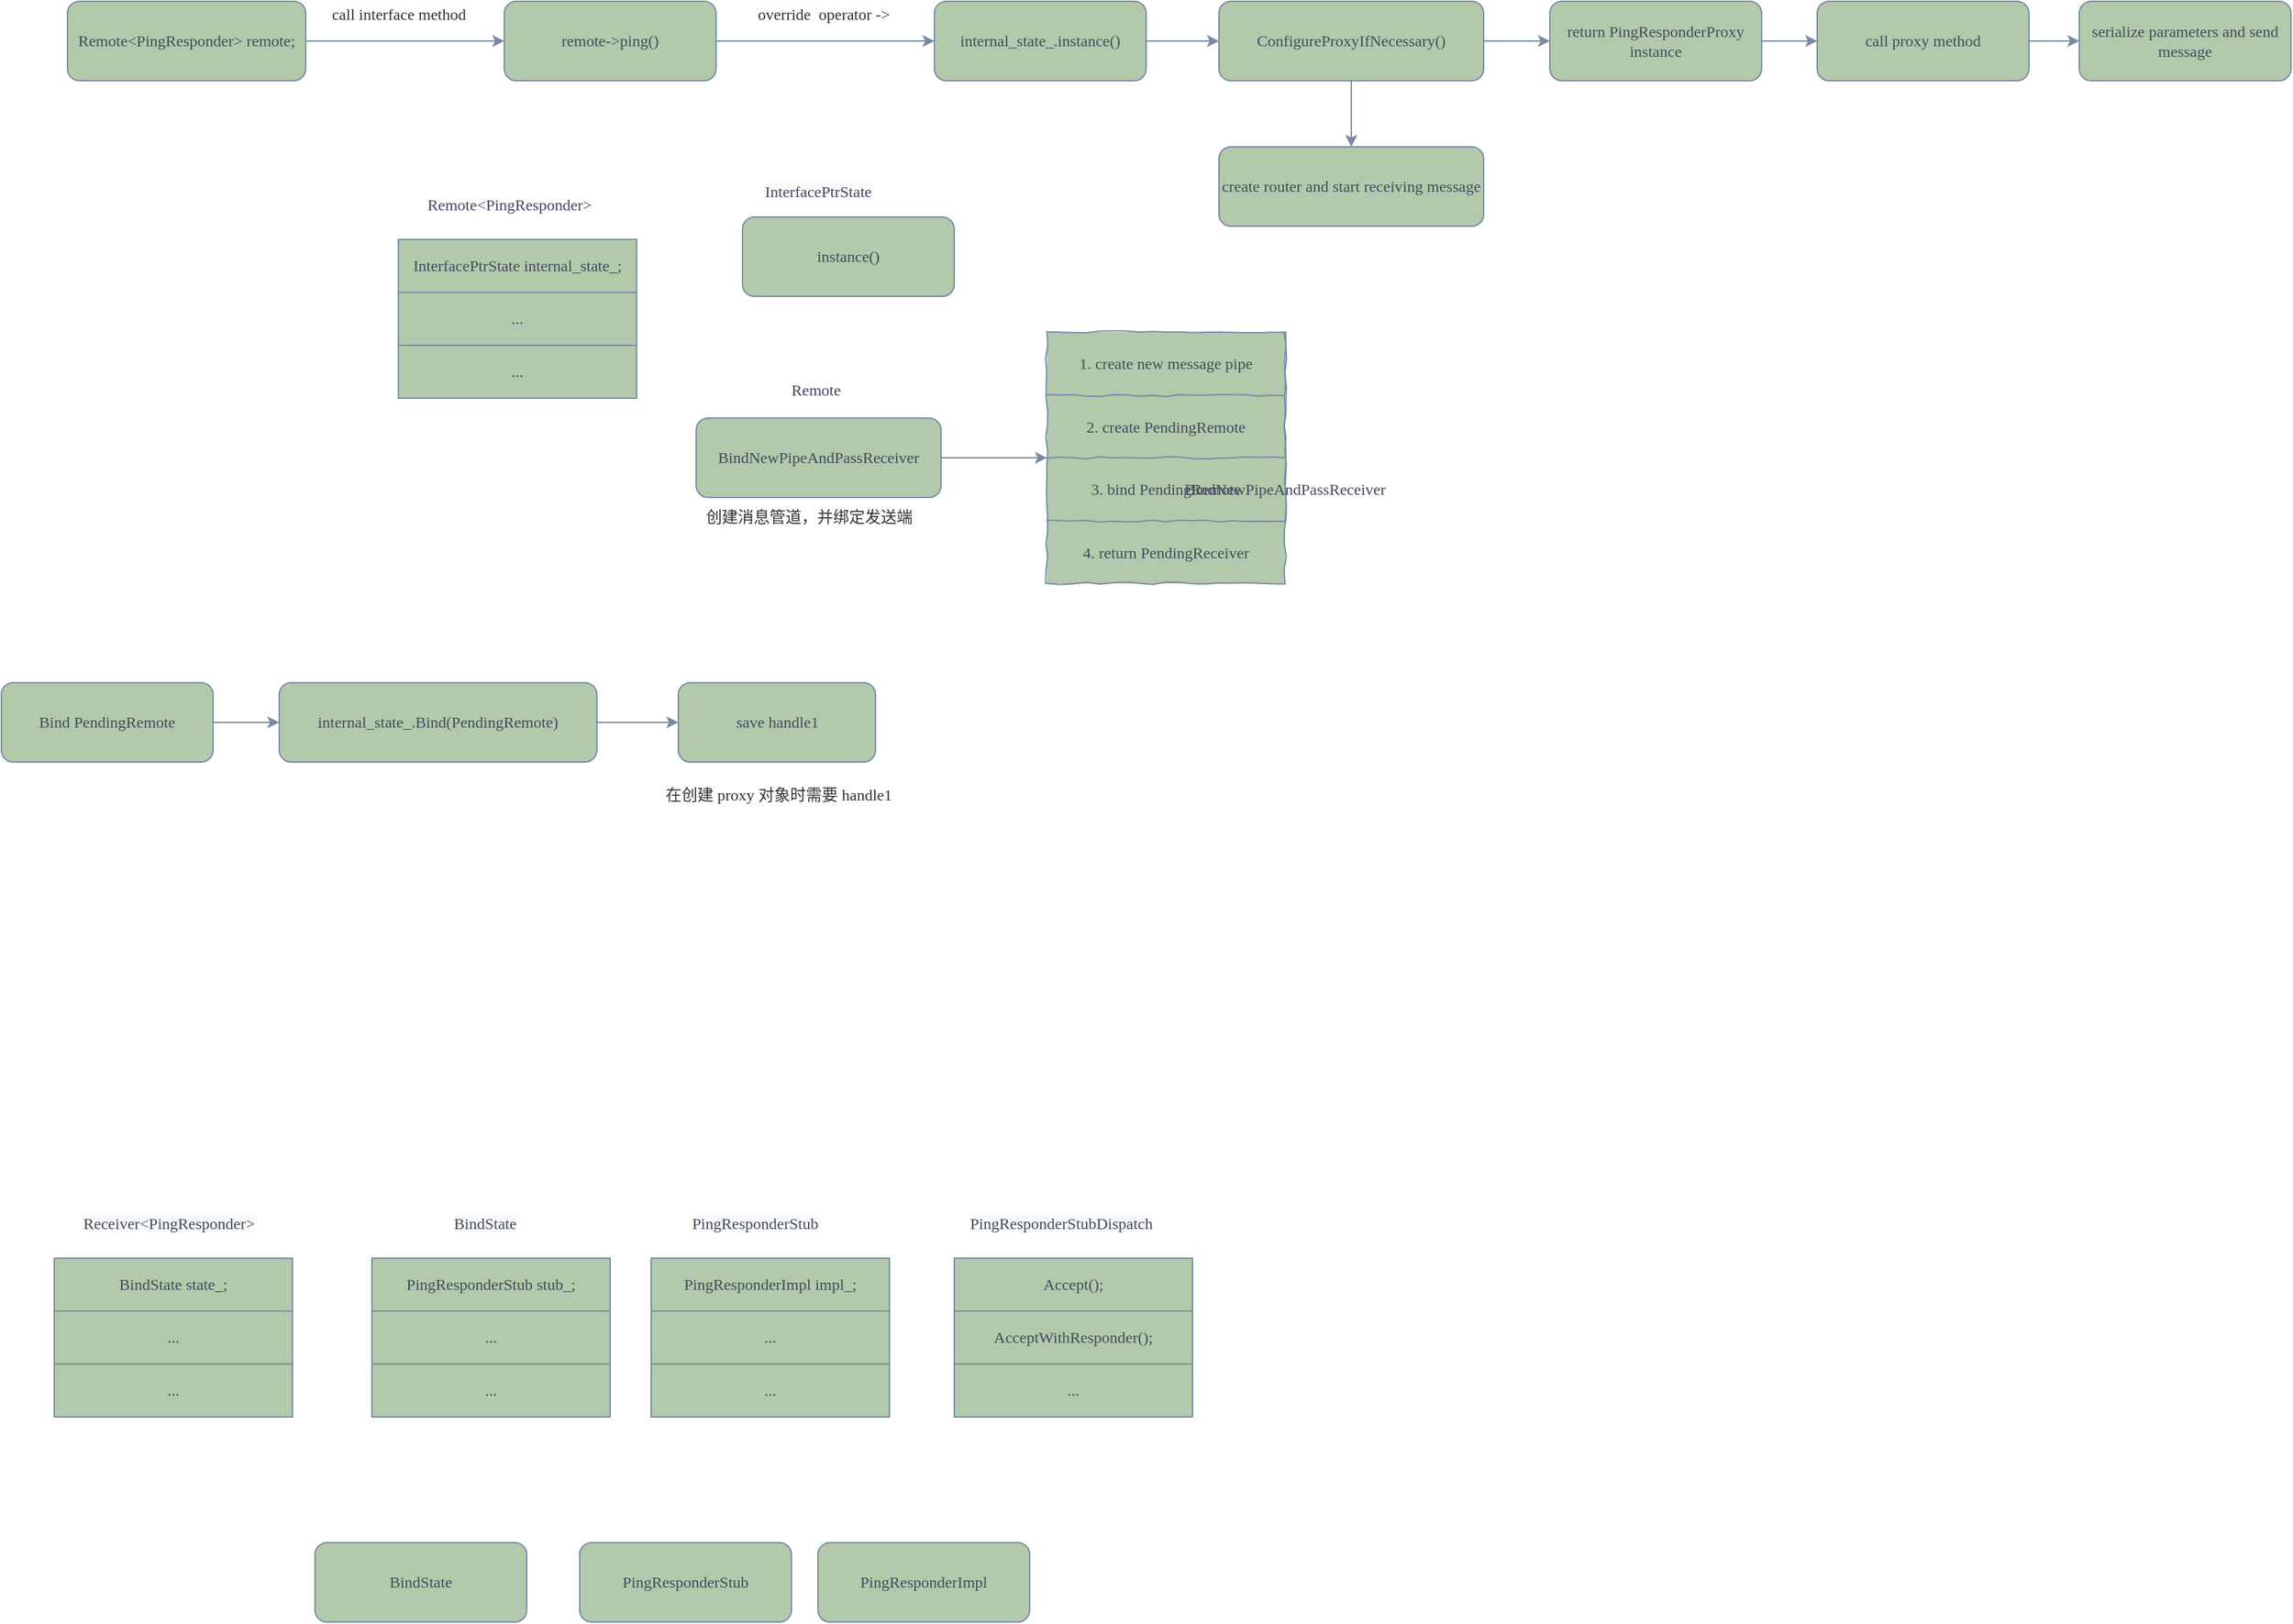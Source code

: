 <mxfile version="16.2.4" type="github" pages="2">
  <diagram id="xi3TrrNPuhg_sPIkacZI" name="process">
    <mxGraphModel dx="1115" dy="706" grid="1" gridSize="10" guides="1" tooltips="1" connect="1" arrows="1" fold="1" page="1" pageScale="1" pageWidth="827" pageHeight="1169" math="0" shadow="0">
      <root>
        <mxCell id="0" />
        <mxCell id="1" parent="0" />
        <mxCell id="MVywPx5-yM_pifzoiNPH-29" value="" style="edgeStyle=orthogonalEdgeStyle;curved=0;rounded=1;sketch=0;orthogonalLoop=1;jettySize=auto;html=1;fontFamily=Comic Sans MS;fontColor=#333333;strokeColor=#788AA3;fillColor=#B2C9AB;" edge="1" parent="1" source="r6RJ1fwWfys-dL125TPe-2" target="MVywPx5-yM_pifzoiNPH-28">
          <mxGeometry relative="1" as="geometry" />
        </mxCell>
        <mxCell id="r6RJ1fwWfys-dL125TPe-2" value="return PingResponderProxy instance" style="rounded=1;whiteSpace=wrap;html=1;sketch=0;fontColor=#46495D;strokeColor=#788AA3;fillColor=#B2C9AB;fontFamily=Comic Sans MS;" vertex="1" parent="1">
          <mxGeometry x="1230" y="70" width="160" height="60" as="geometry" />
        </mxCell>
        <mxCell id="r6RJ1fwWfys-dL125TPe-4" value="BindState" style="rounded=1;whiteSpace=wrap;html=1;sketch=0;fontColor=#46495D;strokeColor=#788AA3;fillColor=#B2C9AB;fontFamily=Comic Sans MS;" vertex="1" parent="1">
          <mxGeometry x="297" y="1235" width="160" height="60" as="geometry" />
        </mxCell>
        <mxCell id="r6RJ1fwWfys-dL125TPe-5" value="PingResponderStub" style="rounded=1;whiteSpace=wrap;html=1;sketch=0;fontColor=#46495D;strokeColor=#788AA3;fillColor=#B2C9AB;fontFamily=Comic Sans MS;" vertex="1" parent="1">
          <mxGeometry x="497" y="1235" width="160" height="60" as="geometry" />
        </mxCell>
        <mxCell id="r6RJ1fwWfys-dL125TPe-6" value="PingResponderImpl" style="rounded=1;whiteSpace=wrap;html=1;sketch=0;fontColor=#46495D;strokeColor=#788AA3;fillColor=#B2C9AB;fontFamily=Comic Sans MS;" vertex="1" parent="1">
          <mxGeometry x="677" y="1235" width="160" height="60" as="geometry" />
        </mxCell>
        <mxCell id="r6RJ1fwWfys-dL125TPe-7" value="" style="shape=table;startSize=0;container=1;collapsible=0;childLayout=tableLayout;rounded=0;sketch=0;fontFamily=Comic Sans MS;fontColor=#46495D;strokeColor=#788AA3;fillColor=#B2C9AB;" vertex="1" parent="1">
          <mxGeometry x="340" y="1020" width="180" height="120" as="geometry" />
        </mxCell>
        <mxCell id="r6RJ1fwWfys-dL125TPe-8" value="" style="shape=tableRow;horizontal=0;startSize=0;swimlaneHead=0;swimlaneBody=0;top=0;left=0;bottom=0;right=0;collapsible=0;dropTarget=0;fillColor=none;points=[[0,0.5],[1,0.5]];portConstraint=eastwest;rounded=0;sketch=0;fontFamily=Comic Sans MS;fontColor=#46495D;strokeColor=#788AA3;" vertex="1" parent="r6RJ1fwWfys-dL125TPe-7">
          <mxGeometry width="180" height="40" as="geometry" />
        </mxCell>
        <mxCell id="r6RJ1fwWfys-dL125TPe-9" value="&lt;span&gt;PingResponderStub stub_;&lt;/span&gt;" style="shape=partialRectangle;html=1;whiteSpace=wrap;connectable=0;overflow=hidden;fillColor=none;top=0;left=0;bottom=0;right=0;pointerEvents=1;rounded=0;sketch=0;fontFamily=Comic Sans MS;fontColor=#46495D;strokeColor=#788AA3;" vertex="1" parent="r6RJ1fwWfys-dL125TPe-8">
          <mxGeometry width="180" height="40" as="geometry">
            <mxRectangle width="180" height="40" as="alternateBounds" />
          </mxGeometry>
        </mxCell>
        <mxCell id="r6RJ1fwWfys-dL125TPe-10" value="" style="shape=tableRow;horizontal=0;startSize=0;swimlaneHead=0;swimlaneBody=0;top=0;left=0;bottom=0;right=0;collapsible=0;dropTarget=0;fillColor=none;points=[[0,0.5],[1,0.5]];portConstraint=eastwest;rounded=0;sketch=0;fontFamily=Comic Sans MS;fontColor=#46495D;strokeColor=#788AA3;" vertex="1" parent="r6RJ1fwWfys-dL125TPe-7">
          <mxGeometry y="40" width="180" height="40" as="geometry" />
        </mxCell>
        <mxCell id="r6RJ1fwWfys-dL125TPe-11" value="..." style="shape=partialRectangle;html=1;whiteSpace=wrap;connectable=0;overflow=hidden;fillColor=none;top=0;left=0;bottom=0;right=0;pointerEvents=1;rounded=0;sketch=0;fontFamily=Comic Sans MS;fontColor=#46495D;strokeColor=#788AA3;" vertex="1" parent="r6RJ1fwWfys-dL125TPe-10">
          <mxGeometry width="180" height="40" as="geometry">
            <mxRectangle width="180" height="40" as="alternateBounds" />
          </mxGeometry>
        </mxCell>
        <mxCell id="r6RJ1fwWfys-dL125TPe-12" value="" style="shape=tableRow;horizontal=0;startSize=0;swimlaneHead=0;swimlaneBody=0;top=0;left=0;bottom=0;right=0;collapsible=0;dropTarget=0;fillColor=none;points=[[0,0.5],[1,0.5]];portConstraint=eastwest;rounded=0;sketch=0;fontFamily=Comic Sans MS;fontColor=#46495D;strokeColor=#788AA3;" vertex="1" parent="r6RJ1fwWfys-dL125TPe-7">
          <mxGeometry y="80" width="180" height="40" as="geometry" />
        </mxCell>
        <mxCell id="r6RJ1fwWfys-dL125TPe-13" value="..." style="shape=partialRectangle;html=1;whiteSpace=wrap;connectable=0;overflow=hidden;fillColor=none;top=0;left=0;bottom=0;right=0;pointerEvents=1;rounded=0;sketch=0;fontFamily=Comic Sans MS;fontColor=#46495D;strokeColor=#788AA3;" vertex="1" parent="r6RJ1fwWfys-dL125TPe-12">
          <mxGeometry width="180" height="40" as="geometry">
            <mxRectangle width="180" height="40" as="alternateBounds" />
          </mxGeometry>
        </mxCell>
        <mxCell id="r6RJ1fwWfys-dL125TPe-14" value="" style="shape=table;startSize=0;container=1;collapsible=0;childLayout=tableLayout;rounded=0;sketch=0;fontFamily=Comic Sans MS;fontColor=#46495D;strokeColor=#788AA3;fillColor=#B2C9AB;" vertex="1" parent="1">
          <mxGeometry x="551" y="1020" width="180" height="120" as="geometry" />
        </mxCell>
        <mxCell id="r6RJ1fwWfys-dL125TPe-15" value="" style="shape=tableRow;horizontal=0;startSize=0;swimlaneHead=0;swimlaneBody=0;top=0;left=0;bottom=0;right=0;collapsible=0;dropTarget=0;fillColor=none;points=[[0,0.5],[1,0.5]];portConstraint=eastwest;rounded=0;sketch=0;fontFamily=Comic Sans MS;fontColor=#46495D;strokeColor=#788AA3;" vertex="1" parent="r6RJ1fwWfys-dL125TPe-14">
          <mxGeometry width="180" height="40" as="geometry" />
        </mxCell>
        <mxCell id="r6RJ1fwWfys-dL125TPe-16" value="PingResponderImpl&amp;nbsp;&lt;span&gt;impl_;&lt;/span&gt;" style="shape=partialRectangle;html=1;whiteSpace=wrap;connectable=0;overflow=hidden;fillColor=none;top=0;left=0;bottom=0;right=0;pointerEvents=1;rounded=0;sketch=0;fontFamily=Comic Sans MS;fontColor=#46495D;strokeColor=#788AA3;" vertex="1" parent="r6RJ1fwWfys-dL125TPe-15">
          <mxGeometry width="180" height="40" as="geometry">
            <mxRectangle width="180" height="40" as="alternateBounds" />
          </mxGeometry>
        </mxCell>
        <mxCell id="r6RJ1fwWfys-dL125TPe-17" value="" style="shape=tableRow;horizontal=0;startSize=0;swimlaneHead=0;swimlaneBody=0;top=0;left=0;bottom=0;right=0;collapsible=0;dropTarget=0;fillColor=none;points=[[0,0.5],[1,0.5]];portConstraint=eastwest;rounded=0;sketch=0;fontFamily=Comic Sans MS;fontColor=#46495D;strokeColor=#788AA3;" vertex="1" parent="r6RJ1fwWfys-dL125TPe-14">
          <mxGeometry y="40" width="180" height="40" as="geometry" />
        </mxCell>
        <mxCell id="r6RJ1fwWfys-dL125TPe-18" value="..." style="shape=partialRectangle;html=1;whiteSpace=wrap;connectable=0;overflow=hidden;fillColor=none;top=0;left=0;bottom=0;right=0;pointerEvents=1;rounded=0;sketch=0;fontFamily=Comic Sans MS;fontColor=#46495D;strokeColor=#788AA3;" vertex="1" parent="r6RJ1fwWfys-dL125TPe-17">
          <mxGeometry width="180" height="40" as="geometry">
            <mxRectangle width="180" height="40" as="alternateBounds" />
          </mxGeometry>
        </mxCell>
        <mxCell id="r6RJ1fwWfys-dL125TPe-19" value="" style="shape=tableRow;horizontal=0;startSize=0;swimlaneHead=0;swimlaneBody=0;top=0;left=0;bottom=0;right=0;collapsible=0;dropTarget=0;fillColor=none;points=[[0,0.5],[1,0.5]];portConstraint=eastwest;rounded=0;sketch=0;fontFamily=Comic Sans MS;fontColor=#46495D;strokeColor=#788AA3;" vertex="1" parent="r6RJ1fwWfys-dL125TPe-14">
          <mxGeometry y="80" width="180" height="40" as="geometry" />
        </mxCell>
        <mxCell id="r6RJ1fwWfys-dL125TPe-20" value="..." style="shape=partialRectangle;html=1;whiteSpace=wrap;connectable=0;overflow=hidden;fillColor=none;top=0;left=0;bottom=0;right=0;pointerEvents=1;rounded=0;sketch=0;fontFamily=Comic Sans MS;fontColor=#46495D;strokeColor=#788AA3;" vertex="1" parent="r6RJ1fwWfys-dL125TPe-19">
          <mxGeometry width="180" height="40" as="geometry">
            <mxRectangle width="180" height="40" as="alternateBounds" />
          </mxGeometry>
        </mxCell>
        <mxCell id="r6RJ1fwWfys-dL125TPe-21" value="&lt;meta charset=&quot;utf-8&quot;&gt;&lt;span style=&quot;color: rgb(70, 73, 93); font-family: &amp;quot;comic sans ms&amp;quot;; font-size: 12px; font-style: normal; font-weight: 400; letter-spacing: normal; text-align: center; text-indent: 0px; text-transform: none; word-spacing: 0px; background-color: rgb(248, 249, 250); display: inline; float: none;&quot;&gt;PingResponderStub&lt;/span&gt;" style="text;whiteSpace=wrap;html=1;fontFamily=Comic Sans MS;fontColor=#46495D;" vertex="1" parent="1">
          <mxGeometry x="580" y="980" width="130" height="30" as="geometry" />
        </mxCell>
        <mxCell id="r6RJ1fwWfys-dL125TPe-22" value="&lt;meta charset=&quot;utf-8&quot;&gt;&lt;span style=&quot;color: rgb(70, 73, 93); font-family: &amp;quot;comic sans ms&amp;quot;; font-size: 12px; font-style: normal; font-weight: 400; letter-spacing: normal; text-align: center; text-indent: 0px; text-transform: none; word-spacing: 0px; background-color: rgb(248, 249, 250); display: inline; float: none;&quot;&gt;BindState&lt;/span&gt;" style="text;whiteSpace=wrap;html=1;fontFamily=Comic Sans MS;fontColor=#46495D;" vertex="1" parent="1">
          <mxGeometry x="400" y="980" width="80" height="30" as="geometry" />
        </mxCell>
        <mxCell id="r6RJ1fwWfys-dL125TPe-26" value="" style="shape=table;startSize=0;container=1;collapsible=0;childLayout=tableLayout;rounded=0;sketch=0;fontFamily=Comic Sans MS;fontColor=#46495D;strokeColor=#788AA3;fillColor=#B2C9AB;" vertex="1" parent="1">
          <mxGeometry x="100" y="1020" width="180" height="120" as="geometry" />
        </mxCell>
        <mxCell id="r6RJ1fwWfys-dL125TPe-27" value="" style="shape=tableRow;horizontal=0;startSize=0;swimlaneHead=0;swimlaneBody=0;top=0;left=0;bottom=0;right=0;collapsible=0;dropTarget=0;fillColor=none;points=[[0,0.5],[1,0.5]];portConstraint=eastwest;rounded=0;sketch=0;fontFamily=Comic Sans MS;fontColor=#46495D;strokeColor=#788AA3;" vertex="1" parent="r6RJ1fwWfys-dL125TPe-26">
          <mxGeometry width="180" height="40" as="geometry" />
        </mxCell>
        <mxCell id="r6RJ1fwWfys-dL125TPe-28" value="BindState state_;" style="shape=partialRectangle;html=1;whiteSpace=wrap;connectable=0;overflow=hidden;fillColor=none;top=0;left=0;bottom=0;right=0;pointerEvents=1;rounded=0;sketch=0;fontFamily=Comic Sans MS;fontColor=#46495D;strokeColor=#788AA3;" vertex="1" parent="r6RJ1fwWfys-dL125TPe-27">
          <mxGeometry width="180" height="40" as="geometry">
            <mxRectangle width="180" height="40" as="alternateBounds" />
          </mxGeometry>
        </mxCell>
        <mxCell id="r6RJ1fwWfys-dL125TPe-29" value="" style="shape=tableRow;horizontal=0;startSize=0;swimlaneHead=0;swimlaneBody=0;top=0;left=0;bottom=0;right=0;collapsible=0;dropTarget=0;fillColor=none;points=[[0,0.5],[1,0.5]];portConstraint=eastwest;rounded=0;sketch=0;fontFamily=Comic Sans MS;fontColor=#46495D;strokeColor=#788AA3;" vertex="1" parent="r6RJ1fwWfys-dL125TPe-26">
          <mxGeometry y="40" width="180" height="40" as="geometry" />
        </mxCell>
        <mxCell id="r6RJ1fwWfys-dL125TPe-30" value="..." style="shape=partialRectangle;html=1;whiteSpace=wrap;connectable=0;overflow=hidden;fillColor=none;top=0;left=0;bottom=0;right=0;pointerEvents=1;rounded=0;sketch=0;fontFamily=Comic Sans MS;fontColor=#46495D;strokeColor=#788AA3;" vertex="1" parent="r6RJ1fwWfys-dL125TPe-29">
          <mxGeometry width="180" height="40" as="geometry">
            <mxRectangle width="180" height="40" as="alternateBounds" />
          </mxGeometry>
        </mxCell>
        <mxCell id="r6RJ1fwWfys-dL125TPe-31" value="" style="shape=tableRow;horizontal=0;startSize=0;swimlaneHead=0;swimlaneBody=0;top=0;left=0;bottom=0;right=0;collapsible=0;dropTarget=0;fillColor=none;points=[[0,0.5],[1,0.5]];portConstraint=eastwest;rounded=0;sketch=0;fontFamily=Comic Sans MS;fontColor=#46495D;strokeColor=#788AA3;" vertex="1" parent="r6RJ1fwWfys-dL125TPe-26">
          <mxGeometry y="80" width="180" height="40" as="geometry" />
        </mxCell>
        <mxCell id="r6RJ1fwWfys-dL125TPe-32" value="..." style="shape=partialRectangle;html=1;whiteSpace=wrap;connectable=0;overflow=hidden;fillColor=none;top=0;left=0;bottom=0;right=0;pointerEvents=1;rounded=0;sketch=0;fontFamily=Comic Sans MS;fontColor=#46495D;strokeColor=#788AA3;" vertex="1" parent="r6RJ1fwWfys-dL125TPe-31">
          <mxGeometry width="180" height="40" as="geometry">
            <mxRectangle width="180" height="40" as="alternateBounds" />
          </mxGeometry>
        </mxCell>
        <mxCell id="r6RJ1fwWfys-dL125TPe-33" value="&lt;meta charset=&quot;utf-8&quot;&gt;&lt;span style=&quot;color: rgb(70, 73, 93); font-family: &amp;quot;comic sans ms&amp;quot;; font-size: 12px; font-style: normal; font-weight: 400; letter-spacing: normal; text-align: center; text-indent: 0px; text-transform: none; word-spacing: 0px; background-color: rgb(248, 249, 250); display: inline; float: none;&quot;&gt;Receiver&amp;lt;PingResponder&amp;gt;&lt;/span&gt;" style="text;whiteSpace=wrap;html=1;fontFamily=Comic Sans MS;fontColor=#46495D;" vertex="1" parent="1">
          <mxGeometry x="120" y="980" width="160" height="30" as="geometry" />
        </mxCell>
        <mxCell id="r6RJ1fwWfys-dL125TPe-36" value="" style="shape=table;startSize=0;container=1;collapsible=0;childLayout=tableLayout;rounded=0;sketch=0;fontFamily=Comic Sans MS;fontColor=#46495D;strokeColor=#788AA3;fillColor=#B2C9AB;" vertex="1" parent="1">
          <mxGeometry x="360" y="250" width="180" height="120" as="geometry" />
        </mxCell>
        <mxCell id="r6RJ1fwWfys-dL125TPe-37" value="" style="shape=tableRow;horizontal=0;startSize=0;swimlaneHead=0;swimlaneBody=0;top=0;left=0;bottom=0;right=0;collapsible=0;dropTarget=0;fillColor=none;points=[[0,0.5],[1,0.5]];portConstraint=eastwest;rounded=0;sketch=0;fontFamily=Comic Sans MS;fontColor=#46495D;strokeColor=#788AA3;" vertex="1" parent="r6RJ1fwWfys-dL125TPe-36">
          <mxGeometry width="180" height="40" as="geometry" />
        </mxCell>
        <mxCell id="r6RJ1fwWfys-dL125TPe-38" value="InterfacePtrState internal_state_;" style="shape=partialRectangle;html=1;whiteSpace=wrap;connectable=0;overflow=hidden;fillColor=none;top=0;left=0;bottom=0;right=0;pointerEvents=1;rounded=0;sketch=0;fontFamily=Comic Sans MS;fontColor=#46495D;strokeColor=#788AA3;" vertex="1" parent="r6RJ1fwWfys-dL125TPe-37">
          <mxGeometry width="180" height="40" as="geometry">
            <mxRectangle width="180" height="40" as="alternateBounds" />
          </mxGeometry>
        </mxCell>
        <mxCell id="r6RJ1fwWfys-dL125TPe-39" value="" style="shape=tableRow;horizontal=0;startSize=0;swimlaneHead=0;swimlaneBody=0;top=0;left=0;bottom=0;right=0;collapsible=0;dropTarget=0;fillColor=none;points=[[0,0.5],[1,0.5]];portConstraint=eastwest;rounded=0;sketch=0;fontFamily=Comic Sans MS;fontColor=#46495D;strokeColor=#788AA3;" vertex="1" parent="r6RJ1fwWfys-dL125TPe-36">
          <mxGeometry y="40" width="180" height="40" as="geometry" />
        </mxCell>
        <mxCell id="r6RJ1fwWfys-dL125TPe-40" value="..." style="shape=partialRectangle;html=1;whiteSpace=wrap;connectable=0;overflow=hidden;fillColor=none;top=0;left=0;bottom=0;right=0;pointerEvents=1;rounded=0;sketch=0;fontFamily=Comic Sans MS;fontColor=#46495D;strokeColor=#788AA3;" vertex="1" parent="r6RJ1fwWfys-dL125TPe-39">
          <mxGeometry width="180" height="40" as="geometry">
            <mxRectangle width="180" height="40" as="alternateBounds" />
          </mxGeometry>
        </mxCell>
        <mxCell id="r6RJ1fwWfys-dL125TPe-41" value="" style="shape=tableRow;horizontal=0;startSize=0;swimlaneHead=0;swimlaneBody=0;top=0;left=0;bottom=0;right=0;collapsible=0;dropTarget=0;fillColor=none;points=[[0,0.5],[1,0.5]];portConstraint=eastwest;rounded=0;sketch=0;fontFamily=Comic Sans MS;fontColor=#46495D;strokeColor=#788AA3;" vertex="1" parent="r6RJ1fwWfys-dL125TPe-36">
          <mxGeometry y="80" width="180" height="40" as="geometry" />
        </mxCell>
        <mxCell id="r6RJ1fwWfys-dL125TPe-42" value="..." style="shape=partialRectangle;html=1;whiteSpace=wrap;connectable=0;overflow=hidden;fillColor=none;top=0;left=0;bottom=0;right=0;pointerEvents=1;rounded=0;sketch=0;fontFamily=Comic Sans MS;fontColor=#46495D;strokeColor=#788AA3;" vertex="1" parent="r6RJ1fwWfys-dL125TPe-41">
          <mxGeometry width="180" height="40" as="geometry">
            <mxRectangle width="180" height="40" as="alternateBounds" />
          </mxGeometry>
        </mxCell>
        <mxCell id="r6RJ1fwWfys-dL125TPe-43" value="&lt;span style=&quot;text-align: center&quot;&gt;Remote&amp;lt;PingResponder&amp;gt;&lt;/span&gt;" style="text;whiteSpace=wrap;html=1;fontFamily=Comic Sans MS;fontColor=#46495D;" vertex="1" parent="1">
          <mxGeometry x="380" y="210" width="160" height="30" as="geometry" />
        </mxCell>
        <mxCell id="r6RJ1fwWfys-dL125TPe-44" value="instance()" style="rounded=1;whiteSpace=wrap;html=1;sketch=0;fontColor=#46495D;strokeColor=#788AA3;fillColor=#B2C9AB;fontFamily=Comic Sans MS;" vertex="1" parent="1">
          <mxGeometry x="620" y="233" width="160" height="60" as="geometry" />
        </mxCell>
        <mxCell id="MVywPx5-yM_pifzoiNPH-27" value="" style="edgeStyle=orthogonalEdgeStyle;curved=0;rounded=1;sketch=0;orthogonalLoop=1;jettySize=auto;html=1;fontFamily=Comic Sans MS;fontColor=#333333;strokeColor=#788AA3;fillColor=#B2C9AB;" edge="1" parent="1" source="r6RJ1fwWfys-dL125TPe-45" target="r6RJ1fwWfys-dL125TPe-2">
          <mxGeometry relative="1" as="geometry" />
        </mxCell>
        <mxCell id="MVywPx5-yM_pifzoiNPH-41" value="" style="edgeStyle=orthogonalEdgeStyle;curved=0;rounded=1;sketch=0;orthogonalLoop=1;jettySize=auto;html=1;fontFamily=Comic Sans MS;fontColor=#333333;strokeColor=#788AA3;fillColor=#B2C9AB;" edge="1" parent="1" source="r6RJ1fwWfys-dL125TPe-45" target="MVywPx5-yM_pifzoiNPH-40">
          <mxGeometry relative="1" as="geometry" />
        </mxCell>
        <mxCell id="r6RJ1fwWfys-dL125TPe-45" value="ConfigureProxyIfNecessary()" style="rounded=1;whiteSpace=wrap;html=1;sketch=0;fontColor=#46495D;strokeColor=#788AA3;fillColor=#B2C9AB;fontFamily=Comic Sans MS;" vertex="1" parent="1">
          <mxGeometry x="980" y="70" width="200" height="60" as="geometry" />
        </mxCell>
        <mxCell id="r6RJ1fwWfys-dL125TPe-46" value="&lt;meta charset=&quot;utf-8&quot;&gt;&lt;span style=&quot;color: rgb(70, 73, 93); font-family: &amp;quot;comic sans ms&amp;quot;; font-size: 12px; font-style: normal; font-weight: 400; letter-spacing: normal; text-align: center; text-indent: 0px; text-transform: none; word-spacing: 0px; background-color: rgb(248, 249, 250); display: inline; float: none;&quot;&gt;InterfacePtrState&lt;/span&gt;" style="text;whiteSpace=wrap;html=1;fontFamily=Comic Sans MS;fontColor=#46495D;" vertex="1" parent="1">
          <mxGeometry x="635" y="200" width="130" height="30" as="geometry" />
        </mxCell>
        <mxCell id="r6RJ1fwWfys-dL125TPe-47" value="&lt;meta charset=&quot;utf-8&quot;&gt;&lt;span style=&quot;color: rgb(70, 73, 93); font-family: &amp;quot;comic sans ms&amp;quot;; font-size: 12px; font-style: normal; font-weight: 400; letter-spacing: normal; text-align: center; text-indent: 0px; text-transform: none; word-spacing: 0px; background-color: rgb(248, 249, 250); display: inline; float: none;&quot;&gt;PingResponderStubDispatch&lt;/span&gt;" style="text;whiteSpace=wrap;html=1;fontFamily=Comic Sans MS;fontColor=#46495D;" vertex="1" parent="1">
          <mxGeometry x="790" y="980" width="180" height="30" as="geometry" />
        </mxCell>
        <mxCell id="r6RJ1fwWfys-dL125TPe-48" value="" style="shape=table;startSize=0;container=1;collapsible=0;childLayout=tableLayout;rounded=0;sketch=0;fontFamily=Comic Sans MS;fontColor=#46495D;strokeColor=#788AA3;fillColor=#B2C9AB;" vertex="1" parent="1">
          <mxGeometry x="780" y="1020" width="180" height="120" as="geometry" />
        </mxCell>
        <mxCell id="r6RJ1fwWfys-dL125TPe-49" value="" style="shape=tableRow;horizontal=0;startSize=0;swimlaneHead=0;swimlaneBody=0;top=0;left=0;bottom=0;right=0;collapsible=0;dropTarget=0;fillColor=none;points=[[0,0.5],[1,0.5]];portConstraint=eastwest;rounded=0;sketch=0;fontFamily=Comic Sans MS;fontColor=#46495D;strokeColor=#788AA3;" vertex="1" parent="r6RJ1fwWfys-dL125TPe-48">
          <mxGeometry width="180" height="40" as="geometry" />
        </mxCell>
        <mxCell id="r6RJ1fwWfys-dL125TPe-50" value="&lt;span style=&quot;text-align: left&quot;&gt;Accept();&lt;/span&gt;" style="shape=partialRectangle;html=1;whiteSpace=wrap;connectable=0;overflow=hidden;fillColor=none;top=0;left=0;bottom=0;right=0;pointerEvents=1;rounded=0;sketch=0;fontFamily=Comic Sans MS;fontColor=#46495D;strokeColor=#788AA3;" vertex="1" parent="r6RJ1fwWfys-dL125TPe-49">
          <mxGeometry width="180" height="40" as="geometry">
            <mxRectangle width="180" height="40" as="alternateBounds" />
          </mxGeometry>
        </mxCell>
        <mxCell id="r6RJ1fwWfys-dL125TPe-51" value="" style="shape=tableRow;horizontal=0;startSize=0;swimlaneHead=0;swimlaneBody=0;top=0;left=0;bottom=0;right=0;collapsible=0;dropTarget=0;fillColor=none;points=[[0,0.5],[1,0.5]];portConstraint=eastwest;rounded=0;sketch=0;fontFamily=Comic Sans MS;fontColor=#46495D;strokeColor=#788AA3;" vertex="1" parent="r6RJ1fwWfys-dL125TPe-48">
          <mxGeometry y="40" width="180" height="40" as="geometry" />
        </mxCell>
        <mxCell id="r6RJ1fwWfys-dL125TPe-52" value="&lt;span style=&quot;text-align: left&quot;&gt;AcceptWithResponder();&lt;/span&gt;" style="shape=partialRectangle;html=1;whiteSpace=wrap;connectable=0;overflow=hidden;fillColor=none;top=0;left=0;bottom=0;right=0;pointerEvents=1;rounded=0;sketch=0;fontFamily=Comic Sans MS;fontColor=#46495D;strokeColor=#788AA3;" vertex="1" parent="r6RJ1fwWfys-dL125TPe-51">
          <mxGeometry width="180" height="40" as="geometry">
            <mxRectangle width="180" height="40" as="alternateBounds" />
          </mxGeometry>
        </mxCell>
        <mxCell id="r6RJ1fwWfys-dL125TPe-53" value="" style="shape=tableRow;horizontal=0;startSize=0;swimlaneHead=0;swimlaneBody=0;top=0;left=0;bottom=0;right=0;collapsible=0;dropTarget=0;fillColor=none;points=[[0,0.5],[1,0.5]];portConstraint=eastwest;rounded=0;sketch=0;fontFamily=Comic Sans MS;fontColor=#46495D;strokeColor=#788AA3;" vertex="1" parent="r6RJ1fwWfys-dL125TPe-48">
          <mxGeometry y="80" width="180" height="40" as="geometry" />
        </mxCell>
        <mxCell id="r6RJ1fwWfys-dL125TPe-54" value="..." style="shape=partialRectangle;html=1;whiteSpace=wrap;connectable=0;overflow=hidden;fillColor=none;top=0;left=0;bottom=0;right=0;pointerEvents=1;rounded=0;sketch=0;fontFamily=Comic Sans MS;fontColor=#46495D;strokeColor=#788AA3;" vertex="1" parent="r6RJ1fwWfys-dL125TPe-53">
          <mxGeometry width="180" height="40" as="geometry">
            <mxRectangle width="180" height="40" as="alternateBounds" />
          </mxGeometry>
        </mxCell>
        <mxCell id="r6RJ1fwWfys-dL125TPe-55" value="serialize parameters and send message" style="rounded=1;whiteSpace=wrap;html=1;sketch=0;fontColor=#46495D;strokeColor=#788AA3;fillColor=#B2C9AB;fontFamily=Comic Sans MS;" vertex="1" parent="1">
          <mxGeometry x="1630" y="70" width="160" height="60" as="geometry" />
        </mxCell>
        <mxCell id="MVywPx5-yM_pifzoiNPH-15" value="" style="edgeStyle=orthogonalEdgeStyle;curved=0;rounded=1;sketch=0;orthogonalLoop=1;jettySize=auto;html=1;fontFamily=Comic Sans MS;fontColor=#333333;strokeColor=#788AA3;fillColor=#B2C9AB;" edge="1" parent="1" source="MVywPx5-yM_pifzoiNPH-1" target="MVywPx5-yM_pifzoiNPH-14">
          <mxGeometry relative="1" as="geometry" />
        </mxCell>
        <mxCell id="MVywPx5-yM_pifzoiNPH-17" value="" style="edgeStyle=orthogonalEdgeStyle;curved=0;rounded=1;sketch=0;orthogonalLoop=1;jettySize=auto;html=1;fontFamily=Comic Sans MS;fontColor=#333333;strokeColor=#788AA3;fillColor=#B2C9AB;" edge="1" parent="1" source="MVywPx5-yM_pifzoiNPH-1">
          <mxGeometry relative="1" as="geometry">
            <mxPoint x="850" y="415" as="targetPoint" />
          </mxGeometry>
        </mxCell>
        <mxCell id="MVywPx5-yM_pifzoiNPH-1" value="BindNewPipeAndPassReceiver" style="rounded=1;whiteSpace=wrap;html=1;sketch=0;fontColor=#46495D;strokeColor=#788AA3;fillColor=#B2C9AB;fontFamily=Comic Sans MS;" vertex="1" parent="1">
          <mxGeometry x="585" y="385" width="185" height="60" as="geometry" />
        </mxCell>
        <mxCell id="MVywPx5-yM_pifzoiNPH-4" value="" style="shape=table;startSize=0;container=1;collapsible=0;childLayout=tableLayout;rounded=0;sketch=0;fontFamily=Comic Sans MS;fontColor=#46495D;strokeColor=#788AA3;fillColor=#B2C9AB;comic=1;autosize=0;treeFolding=0;moveCells=0;resizeHeight=0;metaEdit=0;" vertex="1" parent="1">
          <mxGeometry x="850" y="320" width="180" height="190" as="geometry" />
        </mxCell>
        <mxCell id="MVywPx5-yM_pifzoiNPH-5" value="" style="shape=tableRow;horizontal=0;startSize=0;swimlaneHead=0;swimlaneBody=0;top=0;left=0;bottom=0;right=0;collapsible=0;dropTarget=0;fillColor=none;points=[[0,0.5],[1,0.5]];portConstraint=eastwest;rounded=0;sketch=0;fontFamily=Comic Sans MS;fontColor=#46495D;strokeColor=#788AA3;" vertex="1" parent="MVywPx5-yM_pifzoiNPH-4">
          <mxGeometry width="180" height="48" as="geometry" />
        </mxCell>
        <mxCell id="MVywPx5-yM_pifzoiNPH-6" value="1. create new message pipe" style="shape=partialRectangle;html=1;whiteSpace=wrap;connectable=0;overflow=hidden;fillColor=none;top=0;left=0;bottom=0;right=0;pointerEvents=1;rounded=0;sketch=0;fontFamily=Comic Sans MS;fontColor=#46495D;strokeColor=#788AA3;" vertex="1" parent="MVywPx5-yM_pifzoiNPH-5">
          <mxGeometry width="180" height="48" as="geometry">
            <mxRectangle width="180" height="48" as="alternateBounds" />
          </mxGeometry>
        </mxCell>
        <mxCell id="MVywPx5-yM_pifzoiNPH-7" value="" style="shape=tableRow;horizontal=0;startSize=0;swimlaneHead=0;swimlaneBody=0;top=0;left=0;bottom=0;right=0;collapsible=0;dropTarget=0;fillColor=none;points=[[0,0.5],[1,0.5]];portConstraint=eastwest;rounded=0;sketch=0;fontFamily=Comic Sans MS;fontColor=#46495D;strokeColor=#788AA3;" vertex="1" parent="MVywPx5-yM_pifzoiNPH-4">
          <mxGeometry y="48" width="180" height="47" as="geometry" />
        </mxCell>
        <mxCell id="MVywPx5-yM_pifzoiNPH-8" value="&lt;div style=&quot;text-align: left&quot;&gt;&lt;span&gt;2. create PendingRemote&lt;/span&gt;&lt;/div&gt;" style="shape=partialRectangle;html=1;whiteSpace=wrap;connectable=0;overflow=hidden;fillColor=none;top=0;left=0;bottom=0;right=0;pointerEvents=1;rounded=0;sketch=0;fontFamily=Comic Sans MS;fontColor=#46495D;strokeColor=#788AA3;" vertex="1" parent="MVywPx5-yM_pifzoiNPH-7">
          <mxGeometry width="180" height="47" as="geometry">
            <mxRectangle width="180" height="47" as="alternateBounds" />
          </mxGeometry>
        </mxCell>
        <mxCell id="MVywPx5-yM_pifzoiNPH-9" value="" style="shape=tableRow;horizontal=0;startSize=0;swimlaneHead=0;swimlaneBody=0;top=0;left=0;bottom=0;right=0;collapsible=0;dropTarget=0;fillColor=none;points=[[0,0.5],[1,0.5]];portConstraint=eastwest;rounded=0;sketch=0;fontFamily=Comic Sans MS;fontColor=#46495D;strokeColor=#788AA3;" vertex="1" parent="MVywPx5-yM_pifzoiNPH-4">
          <mxGeometry y="95" width="180" height="48" as="geometry" />
        </mxCell>
        <mxCell id="MVywPx5-yM_pifzoiNPH-10" value="3. bind PendingRemote" style="shape=partialRectangle;html=1;whiteSpace=wrap;connectable=0;overflow=hidden;fillColor=none;top=0;left=0;bottom=0;right=0;pointerEvents=1;rounded=0;sketch=0;fontFamily=Comic Sans MS;fontColor=#46495D;strokeColor=#788AA3;" vertex="1" parent="MVywPx5-yM_pifzoiNPH-9">
          <mxGeometry width="180" height="48" as="geometry">
            <mxRectangle width="180" height="48" as="alternateBounds" />
          </mxGeometry>
        </mxCell>
        <mxCell id="MVywPx5-yM_pifzoiNPH-14" value="BindNewPipeAndPassReceiver" style="rounded=1;whiteSpace=wrap;html=1;sketch=0;fontColor=#46495D;strokeColor=#788AA3;fillColor=#B2C9AB;fontFamily=Comic Sans MS;" vertex="1" parent="MVywPx5-yM_pifzoiNPH-9">
          <mxGeometry x="180" width="NaN" height="48" as="geometry">
            <mxRectangle width="NaN" height="48" as="alternateBounds" />
          </mxGeometry>
        </mxCell>
        <mxCell id="MVywPx5-yM_pifzoiNPH-11" value="" style="shape=tableRow;horizontal=0;startSize=0;swimlaneHead=0;swimlaneBody=0;top=0;left=0;bottom=0;right=0;collapsible=0;dropTarget=0;fillColor=none;points=[[0,0.5],[1,0.5]];portConstraint=eastwest;rounded=0;sketch=0;fontFamily=Comic Sans MS;fontColor=#46495D;strokeColor=#788AA3;" vertex="1" parent="MVywPx5-yM_pifzoiNPH-4">
          <mxGeometry y="143" width="180" height="47" as="geometry" />
        </mxCell>
        <mxCell id="MVywPx5-yM_pifzoiNPH-12" value="4. return PendingReceiver" style="shape=partialRectangle;html=1;whiteSpace=wrap;connectable=0;overflow=hidden;fillColor=none;top=0;left=0;bottom=0;right=0;pointerEvents=1;rounded=0;sketch=0;fontFamily=Comic Sans MS;fontColor=#46495D;strokeColor=#788AA3;" vertex="1" parent="MVywPx5-yM_pifzoiNPH-11">
          <mxGeometry width="180" height="47" as="geometry">
            <mxRectangle width="180" height="47" as="alternateBounds" />
          </mxGeometry>
        </mxCell>
        <mxCell id="MVywPx5-yM_pifzoiNPH-13" value="创建消息管道，并绑定发送端" style="text;html=1;align=center;verticalAlign=middle;resizable=0;points=[];autosize=1;strokeColor=none;fillColor=none;fontFamily=Comic Sans MS;fontColor=#333333;" vertex="1" parent="1">
          <mxGeometry x="585" y="450" width="170" height="20" as="geometry" />
        </mxCell>
        <mxCell id="MVywPx5-yM_pifzoiNPH-18" value="&lt;span style=&quot;text-align: center&quot;&gt;Remote&lt;/span&gt;" style="text;whiteSpace=wrap;html=1;fontFamily=Comic Sans MS;fontColor=#46495D;" vertex="1" parent="1">
          <mxGeometry x="655" y="350" width="45" height="30" as="geometry" />
        </mxCell>
        <mxCell id="MVywPx5-yM_pifzoiNPH-24" value="" style="edgeStyle=orthogonalEdgeStyle;curved=0;rounded=1;sketch=0;orthogonalLoop=1;jettySize=auto;html=1;fontFamily=Comic Sans MS;fontColor=#333333;strokeColor=#788AA3;fillColor=#B2C9AB;" edge="1" parent="1" source="MVywPx5-yM_pifzoiNPH-19" target="MVywPx5-yM_pifzoiNPH-23">
          <mxGeometry relative="1" as="geometry" />
        </mxCell>
        <mxCell id="MVywPx5-yM_pifzoiNPH-19" value="remote-&amp;gt;ping()" style="rounded=1;whiteSpace=wrap;html=1;sketch=0;fontColor=#46495D;strokeColor=#788AA3;fillColor=#B2C9AB;fontFamily=Comic Sans MS;" vertex="1" parent="1">
          <mxGeometry x="440" y="70" width="160" height="60" as="geometry" />
        </mxCell>
        <mxCell id="MVywPx5-yM_pifzoiNPH-20" value="call interface method" style="text;html=1;align=center;verticalAlign=middle;resizable=0;points=[];autosize=1;strokeColor=none;fillColor=none;fontFamily=Comic Sans MS;fontColor=#333333;" vertex="1" parent="1">
          <mxGeometry x="290" y="70" width="140" height="20" as="geometry" />
        </mxCell>
        <mxCell id="MVywPx5-yM_pifzoiNPH-22" value="" style="edgeStyle=orthogonalEdgeStyle;curved=0;rounded=1;sketch=0;orthogonalLoop=1;jettySize=auto;html=1;fontFamily=Comic Sans MS;fontColor=#333333;strokeColor=#788AA3;fillColor=#B2C9AB;" edge="1" parent="1" source="MVywPx5-yM_pifzoiNPH-21" target="MVywPx5-yM_pifzoiNPH-19">
          <mxGeometry relative="1" as="geometry" />
        </mxCell>
        <mxCell id="MVywPx5-yM_pifzoiNPH-21" value="Remote&amp;lt;PingResponder&amp;gt; remote;" style="rounded=1;whiteSpace=wrap;html=1;sketch=0;fontColor=#46495D;strokeColor=#788AA3;fillColor=#B2C9AB;fontFamily=Comic Sans MS;" vertex="1" parent="1">
          <mxGeometry x="110" y="70" width="180" height="60" as="geometry" />
        </mxCell>
        <mxCell id="MVywPx5-yM_pifzoiNPH-26" value="" style="edgeStyle=orthogonalEdgeStyle;curved=0;rounded=1;sketch=0;orthogonalLoop=1;jettySize=auto;html=1;fontFamily=Comic Sans MS;fontColor=#333333;strokeColor=#788AA3;fillColor=#B2C9AB;" edge="1" parent="1" source="MVywPx5-yM_pifzoiNPH-23" target="r6RJ1fwWfys-dL125TPe-45">
          <mxGeometry relative="1" as="geometry" />
        </mxCell>
        <mxCell id="MVywPx5-yM_pifzoiNPH-23" value="internal_state_.instance()" style="rounded=1;whiteSpace=wrap;html=1;sketch=0;fontColor=#46495D;strokeColor=#788AA3;fillColor=#B2C9AB;fontFamily=Comic Sans MS;" vertex="1" parent="1">
          <mxGeometry x="765" y="70" width="160" height="60" as="geometry" />
        </mxCell>
        <mxCell id="MVywPx5-yM_pifzoiNPH-25" value="override&amp;nbsp; operator -&amp;gt;" style="text;html=1;align=center;verticalAlign=middle;resizable=0;points=[];autosize=1;strokeColor=none;fillColor=none;fontFamily=Comic Sans MS;fontColor=#333333;" vertex="1" parent="1">
          <mxGeometry x="616" y="70" width="130" height="20" as="geometry" />
        </mxCell>
        <mxCell id="MVywPx5-yM_pifzoiNPH-30" value="" style="edgeStyle=orthogonalEdgeStyle;curved=0;rounded=1;sketch=0;orthogonalLoop=1;jettySize=auto;html=1;fontFamily=Comic Sans MS;fontColor=#333333;strokeColor=#788AA3;fillColor=#B2C9AB;" edge="1" parent="1" source="MVywPx5-yM_pifzoiNPH-28" target="r6RJ1fwWfys-dL125TPe-55">
          <mxGeometry relative="1" as="geometry" />
        </mxCell>
        <mxCell id="MVywPx5-yM_pifzoiNPH-28" value="call proxy method" style="rounded=1;whiteSpace=wrap;html=1;sketch=0;fontColor=#46495D;strokeColor=#788AA3;fillColor=#B2C9AB;fontFamily=Comic Sans MS;" vertex="1" parent="1">
          <mxGeometry x="1432" y="70" width="160" height="60" as="geometry" />
        </mxCell>
        <mxCell id="MVywPx5-yM_pifzoiNPH-36" value="" style="edgeStyle=orthogonalEdgeStyle;curved=0;rounded=1;sketch=0;orthogonalLoop=1;jettySize=auto;html=1;fontFamily=Comic Sans MS;fontColor=#333333;strokeColor=#788AA3;fillColor=#B2C9AB;" edge="1" parent="1" source="MVywPx5-yM_pifzoiNPH-32" target="MVywPx5-yM_pifzoiNPH-33">
          <mxGeometry relative="1" as="geometry" />
        </mxCell>
        <mxCell id="MVywPx5-yM_pifzoiNPH-32" value="Bind PendingRemote" style="rounded=1;whiteSpace=wrap;html=1;sketch=0;fontColor=#46495D;strokeColor=#788AA3;fillColor=#B2C9AB;fontFamily=Comic Sans MS;" vertex="1" parent="1">
          <mxGeometry x="60" y="585" width="160" height="60" as="geometry" />
        </mxCell>
        <mxCell id="MVywPx5-yM_pifzoiNPH-38" value="" style="edgeStyle=orthogonalEdgeStyle;curved=0;rounded=1;sketch=0;orthogonalLoop=1;jettySize=auto;html=1;fontFamily=Comic Sans MS;fontColor=#333333;strokeColor=#788AA3;fillColor=#B2C9AB;" edge="1" parent="1" source="MVywPx5-yM_pifzoiNPH-33" target="MVywPx5-yM_pifzoiNPH-34">
          <mxGeometry relative="1" as="geometry" />
        </mxCell>
        <mxCell id="MVywPx5-yM_pifzoiNPH-33" value="internal_state_.Bind(PendingRemote)" style="rounded=1;whiteSpace=wrap;html=1;sketch=0;fontColor=#46495D;strokeColor=#788AA3;fillColor=#B2C9AB;fontFamily=Comic Sans MS;" vertex="1" parent="1">
          <mxGeometry x="270" y="585" width="240" height="60" as="geometry" />
        </mxCell>
        <mxCell id="MVywPx5-yM_pifzoiNPH-34" value="save handle1" style="rounded=1;whiteSpace=wrap;html=1;sketch=0;fontColor=#46495D;strokeColor=#788AA3;fillColor=#B2C9AB;fontFamily=Comic Sans MS;" vertex="1" parent="1">
          <mxGeometry x="571.5" y="585" width="149" height="60" as="geometry" />
        </mxCell>
        <mxCell id="MVywPx5-yM_pifzoiNPH-39" value="在创建 proxy 对象时需要 handle1" style="text;html=1;align=center;verticalAlign=middle;resizable=0;points=[];autosize=1;strokeColor=none;fillColor=none;fontFamily=Comic Sans MS;fontColor=#333333;" vertex="1" parent="1">
          <mxGeometry x="546.5" y="660" width="200" height="20" as="geometry" />
        </mxCell>
        <mxCell id="MVywPx5-yM_pifzoiNPH-40" value="create router and start receiving message" style="rounded=1;whiteSpace=wrap;html=1;sketch=0;fontColor=#46495D;strokeColor=#788AA3;fillColor=#B2C9AB;fontFamily=Comic Sans MS;" vertex="1" parent="1">
          <mxGeometry x="980" y="180" width="200" height="60" as="geometry" />
        </mxCell>
      </root>
    </mxGraphModel>
  </diagram>
  <diagram id="dX9fs4s9apIxD8Zy1hKn" name="message">
    <mxGraphModel dx="1115" dy="706" grid="1" gridSize="10" guides="1" tooltips="1" connect="1" arrows="1" fold="1" page="1" pageScale="1" pageWidth="827" pageHeight="1169" math="0" shadow="0">
      <root>
        <mxCell id="BUqGUsT21rhBL-n511Uf-0" />
        <mxCell id="BUqGUsT21rhBL-n511Uf-1" parent="BUqGUsT21rhBL-n511Uf-0" />
        <mxCell id="-N9RIZHzM6yUupqRW_Nv-8" value="" style="rounded=1;whiteSpace=wrap;html=1;sketch=0;fontFamily=Comic Sans MS;fontColor=#EA6B66;strokeColor=#EA6B66;fillColor=none;dashed=1;" vertex="1" parent="BUqGUsT21rhBL-n511Uf-1">
          <mxGeometry x="510" y="110" width="420" height="290" as="geometry" />
        </mxCell>
        <mxCell id="-N9RIZHzM6yUupqRW_Nv-7" value="" style="rounded=1;whiteSpace=wrap;html=1;dashed=1;sketch=0;fontFamily=Comic Sans MS;fontColor=#EA6B66;strokeColor=#67AB9F;fillColor=none;" vertex="1" parent="BUqGUsT21rhBL-n511Uf-1">
          <mxGeometry x="100" y="110" width="270" height="290" as="geometry" />
        </mxCell>
        <mxCell id="KKJMyQDqaM2SIMTccbZu-0" value="" style="edgeStyle=orthogonalEdgeStyle;curved=0;rounded=1;sketch=0;orthogonalLoop=1;jettySize=auto;html=1;fontFamily=Comic Sans MS;fontColor=#46495D;strokeColor=#788AA3;fillColor=#B2C9AB;" edge="1" parent="BUqGUsT21rhBL-n511Uf-1" source="KKJMyQDqaM2SIMTccbZu-1" target="KKJMyQDqaM2SIMTccbZu-3">
          <mxGeometry relative="1" as="geometry" />
        </mxCell>
        <mxCell id="KKJMyQDqaM2SIMTccbZu-1" value="Receiver&amp;lt;PingResponder&amp;gt;" style="rounded=1;whiteSpace=wrap;html=1;sketch=0;fontColor=#FFFFFF;strokeColor=#788AA3;fillColor=#EA6B66;fontFamily=Comic Sans MS;" vertex="1" parent="BUqGUsT21rhBL-n511Uf-1">
          <mxGeometry x="540" y="170" width="160" height="60" as="geometry" />
        </mxCell>
        <mxCell id="KKJMyQDqaM2SIMTccbZu-2" value="PendingReceiver&amp;lt;PingResponder&amp;gt;" style="rounded=1;whiteSpace=wrap;html=1;sketch=0;fontColor=#FFFFFF;strokeColor=#788AA3;fillColor=#EA6B66;fontFamily=Comic Sans MS;" vertex="1" parent="BUqGUsT21rhBL-n511Uf-1">
          <mxGeometry x="530" y="290" width="190" height="60" as="geometry" />
        </mxCell>
        <mxCell id="KKJMyQDqaM2SIMTccbZu-3" value="PingResponderImpl" style="rounded=1;whiteSpace=wrap;html=1;sketch=0;fontColor=#FFFFFF;strokeColor=#788AA3;fillColor=#EA6B66;fontFamily=Comic Sans MS;" vertex="1" parent="BUqGUsT21rhBL-n511Uf-1">
          <mxGeometry x="749" y="170" width="160" height="60" as="geometry" />
        </mxCell>
        <mxCell id="KKJMyQDqaM2SIMTccbZu-4" value="handle1" style="text;html=1;align=center;verticalAlign=middle;resizable=0;points=[];autosize=1;strokeColor=none;fillColor=none;fontFamily=Comic Sans MS;fontColor=#46495D;" vertex="1" parent="BUqGUsT21rhBL-n511Uf-1">
          <mxGeometry x="722" y="310" width="60" height="20" as="geometry" />
        </mxCell>
        <mxCell id="KKJMyQDqaM2SIMTccbZu-5" value="" style="endArrow=classic;html=1;rounded=1;sketch=0;fontFamily=Comic Sans MS;fontColor=#46495D;strokeColor=#788AA3;fillColor=#B2C9AB;curved=0;exitX=0.5;exitY=1;exitDx=0;exitDy=0;" edge="1" parent="BUqGUsT21rhBL-n511Uf-1">
          <mxGeometry relative="1" as="geometry">
            <mxPoint x="619.5" y="230" as="sourcePoint" />
            <mxPoint x="619.5" y="290" as="targetPoint" />
          </mxGeometry>
        </mxCell>
        <mxCell id="KKJMyQDqaM2SIMTccbZu-6" value="Bind" style="edgeLabel;resizable=0;html=1;align=center;verticalAlign=middle;rounded=0;sketch=0;fontFamily=Comic Sans MS;fontColor=#46495D;strokeColor=#788AA3;fillColor=#B2C9AB;" connectable="0" vertex="1" parent="KKJMyQDqaM2SIMTccbZu-5">
          <mxGeometry relative="1" as="geometry" />
        </mxCell>
        <mxCell id="-N9RIZHzM6yUupqRW_Nv-0" value="Remote&amp;lt;PingResponder&amp;gt;" style="rounded=1;whiteSpace=wrap;html=1;sketch=0;fontColor=#46495D;strokeColor=#788AA3;fillColor=#B2C9AB;fontFamily=Comic Sans MS;" vertex="1" parent="BUqGUsT21rhBL-n511Uf-1">
          <mxGeometry x="130" y="160" width="160" height="60" as="geometry" />
        </mxCell>
        <mxCell id="-N9RIZHzM6yUupqRW_Nv-1" value="PendingRemote&amp;lt;PingResponder&amp;gt;" style="rounded=1;whiteSpace=wrap;html=1;sketch=0;fontColor=#46495D;strokeColor=#788AA3;fillColor=#B2C9AB;fontFamily=Comic Sans MS;" vertex="1" parent="BUqGUsT21rhBL-n511Uf-1">
          <mxGeometry x="115" y="280" width="190" height="60" as="geometry" />
        </mxCell>
        <mxCell id="-N9RIZHzM6yUupqRW_Nv-2" value="handl0" style="text;html=1;align=center;verticalAlign=middle;resizable=0;points=[];autosize=1;strokeColor=none;fillColor=none;fontFamily=Comic Sans MS;fontColor=#46495D;" vertex="1" parent="BUqGUsT21rhBL-n511Uf-1">
          <mxGeometry x="310" y="300" width="50" height="20" as="geometry" />
        </mxCell>
        <mxCell id="-N9RIZHzM6yUupqRW_Nv-3" value="" style="endArrow=classic;html=1;rounded=1;sketch=0;fontFamily=Comic Sans MS;fontColor=#46495D;strokeColor=#788AA3;fillColor=#B2C9AB;curved=0;exitX=0.5;exitY=1;exitDx=0;exitDy=0;" edge="1" parent="BUqGUsT21rhBL-n511Uf-1" source="-N9RIZHzM6yUupqRW_Nv-0" target="-N9RIZHzM6yUupqRW_Nv-1">
          <mxGeometry relative="1" as="geometry">
            <mxPoint x="230" y="230" as="sourcePoint" />
            <mxPoint x="230" y="230" as="targetPoint" />
          </mxGeometry>
        </mxCell>
        <mxCell id="-N9RIZHzM6yUupqRW_Nv-4" value="Bind" style="edgeLabel;resizable=0;html=1;align=center;verticalAlign=middle;rounded=0;sketch=0;fontFamily=Comic Sans MS;fontColor=#46495D;strokeColor=#788AA3;fillColor=#B2C9AB;" connectable="0" vertex="1" parent="-N9RIZHzM6yUupqRW_Nv-3">
          <mxGeometry relative="1" as="geometry" />
        </mxCell>
        <mxCell id="-N9RIZHzM6yUupqRW_Nv-10" value="Message Receiver" style="text;html=1;align=center;verticalAlign=middle;resizable=0;points=[];autosize=1;strokeColor=none;fillColor=none;fontFamily=Comic Sans MS;fontColor=#EA6B66;" vertex="1" parent="BUqGUsT21rhBL-n511Uf-1">
          <mxGeometry x="650" y="70" width="120" height="20" as="geometry" />
        </mxCell>
        <mxCell id="-N9RIZHzM6yUupqRW_Nv-11" value="Message Sender" style="text;html=1;align=center;verticalAlign=middle;resizable=0;points=[];autosize=1;strokeColor=none;fillColor=none;fontFamily=Comic Sans MS;fontColor=#67AB9F;" vertex="1" parent="BUqGUsT21rhBL-n511Uf-1">
          <mxGeometry x="180" y="70" width="110" height="20" as="geometry" />
        </mxCell>
        <mxCell id="-N9RIZHzM6yUupqRW_Nv-13" value="Message Pipe" style="text;html=1;align=center;verticalAlign=middle;resizable=0;points=[];autosize=1;strokeColor=none;fillColor=none;fontFamily=Comic Sans MS;fontColor=#333333;" vertex="1" parent="BUqGUsT21rhBL-n511Uf-1">
          <mxGeometry x="395" y="223" width="90" height="20" as="geometry" />
        </mxCell>
        <mxCell id="-N9RIZHzM6yUupqRW_Nv-14" value="" style="shape=link;html=1;rounded=1;sketch=0;fontFamily=Comic Sans MS;fontColor=#67AB9F;strokeColor=#788AA3;fillColor=#B2C9AB;curved=0;entryX=0;entryY=0.5;entryDx=0;entryDy=0;exitX=1;exitY=0.5;exitDx=0;exitDy=0;" edge="1" parent="BUqGUsT21rhBL-n511Uf-1" source="-N9RIZHzM6yUupqRW_Nv-7" target="-N9RIZHzM6yUupqRW_Nv-8">
          <mxGeometry width="100" relative="1" as="geometry">
            <mxPoint x="370" y="260" as="sourcePoint" />
            <mxPoint x="470" y="260" as="targetPoint" />
          </mxGeometry>
        </mxCell>
      </root>
    </mxGraphModel>
  </diagram>
</mxfile>
